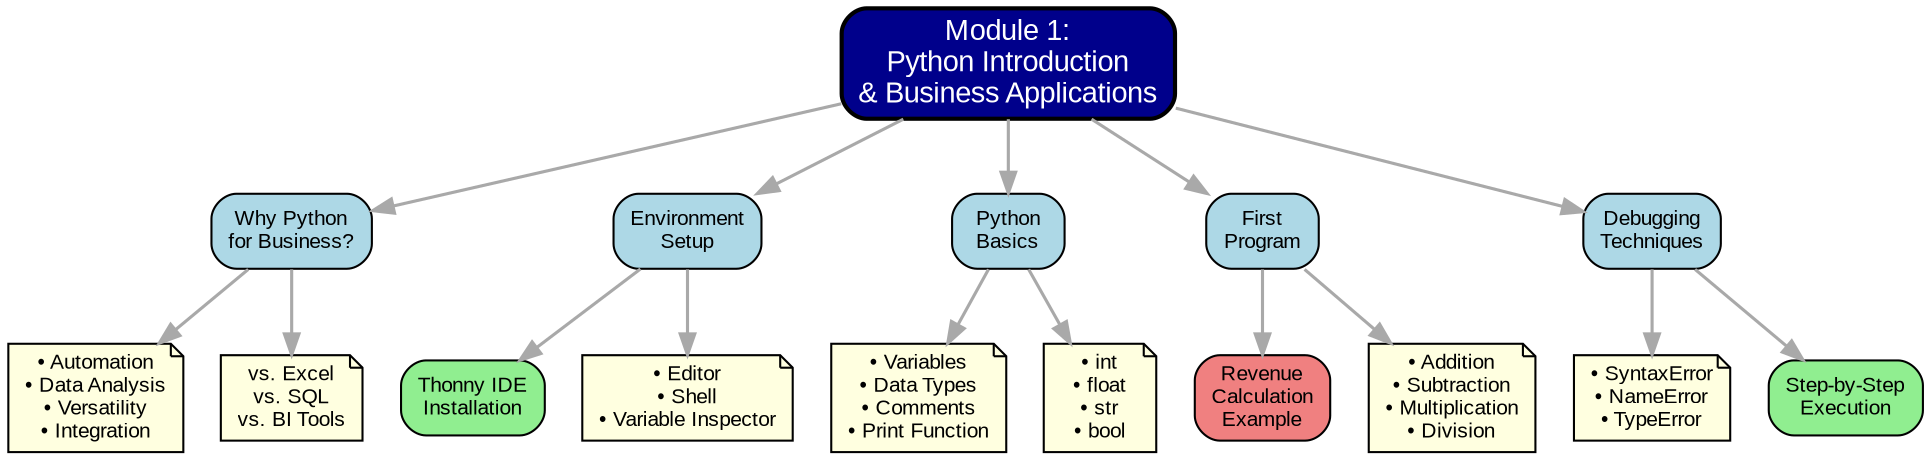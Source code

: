 digraph Module1_MindMap {
    rankdir=TB;
    node [shape=box, style="rounded,filled", fillcolor=lightblue, fontname="Arial", fontsize=10];
    edge [color=darkgray, penwidth=1.5];
    
    // Central node
    intro [label="Module 1:\nPython Introduction\n& Business Applications", fillcolor=darkblue, fontcolor=white, fontsize=14, penwidth=2];
    
    // Main branches
    why [label="Why Python\nfor Business?", fillcolor=lightblue];
    setup [label="Environment\nSetup", fillcolor=lightblue];
    basics [label="Python\nBasics", fillcolor=lightblue];
    first [label="First\nProgram", fillcolor=lightblue];
    debug [label="Debugging\nTechniques", fillcolor=lightblue];
    
    // Sub-branches for Why Python
    benefits [label="• Automation\n• Data Analysis\n• Versatility\n• Integration", shape=note, fillcolor=lightyellow];
    tools [label="vs. Excel\nvs. SQL\nvs. BI Tools", shape=note, fillcolor=lightyellow];
    
    // Sub-branches for Setup
    thonny [label="Thonny IDE\nInstallation", fillcolor=lightgreen];
    interface [label="• Editor\n• Shell\n• Variable Inspector", shape=note, fillcolor=lightyellow];
    
    // Sub-branches for Basics
    concepts [label="• Variables\n• Data Types\n• Comments\n• Print Function", shape=note, fillcolor=lightyellow];
    types [label="• int\n• float\n• str\n• bool", shape=note, fillcolor=lightyellow];
    
    // Sub-branches for First Program
    revenue [label="Revenue\nCalculation\nExample", fillcolor=lightcoral];
    arithmetic [label="• Addition\n• Subtraction\n• Multiplication\n• Division", shape=note, fillcolor=lightyellow];
    
    // Sub-branches for Debugging
    errors [label="• SyntaxError\n• NameError\n• TypeError", shape=note, fillcolor=lightyellow];
    debugger [label="Step-by-Step\nExecution", fillcolor=lightgreen];
    
    // Connections
    intro -> {why setup basics first debug};
    why -> {benefits tools};
    setup -> {thonny interface};
    basics -> {concepts types};
    first -> {revenue arithmetic};
    debug -> {errors debugger};
}
